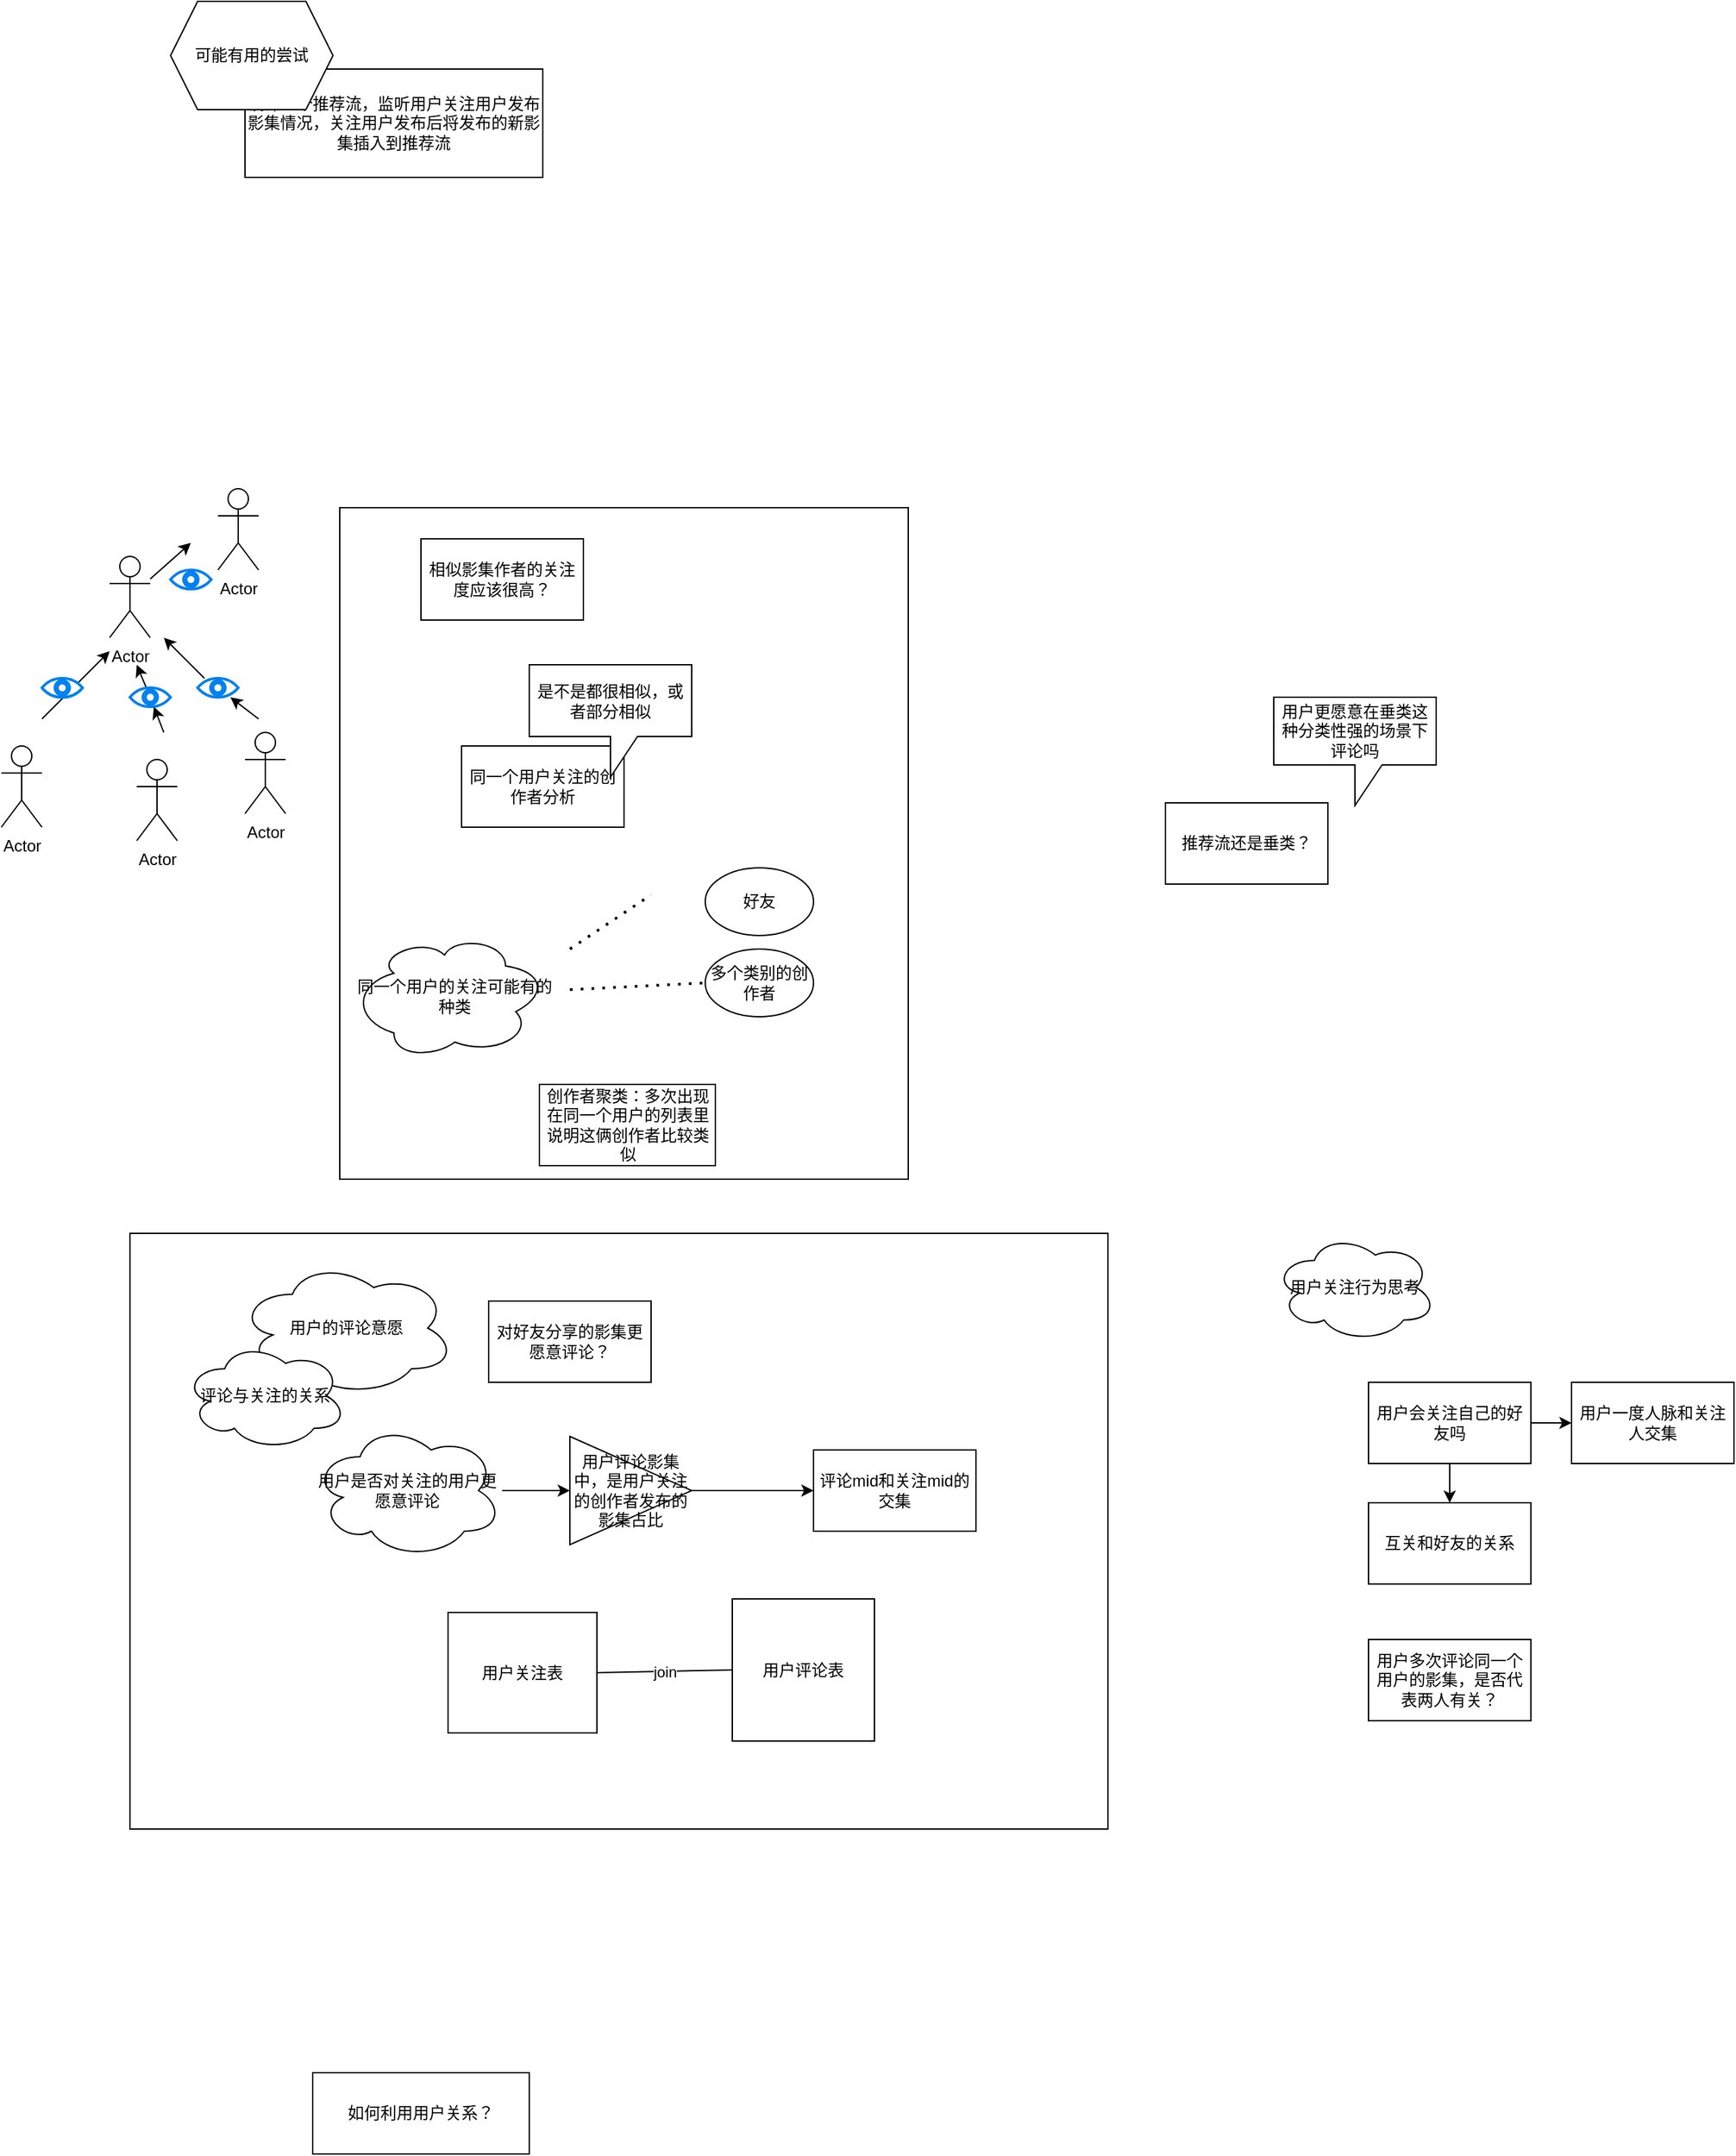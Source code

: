 <mxfile version="14.1.8" type="github">
  <diagram id="dOFuiFwntcqT5JKXSm8d" name="Page-1">
    <mxGraphModel dx="602" dy="552" grid="1" gridSize="10" guides="1" tooltips="1" connect="1" arrows="1" fold="1" page="1" pageScale="1" pageWidth="827" pageHeight="1169" math="0" shadow="0">
      <root>
        <mxCell id="0" />
        <mxCell id="1" parent="0" />
        <mxCell id="rdN8tX-XrbKSmI1yQe68-52" value="" style="rounded=0;whiteSpace=wrap;html=1;" vertex="1" parent="1">
          <mxGeometry x="390" y="374" width="420" height="496" as="geometry" />
        </mxCell>
        <mxCell id="rdN8tX-XrbKSmI1yQe68-51" value="" style="rounded=0;whiteSpace=wrap;html=1;" vertex="1" parent="1">
          <mxGeometry x="235" y="910" width="722.5" height="440" as="geometry" />
        </mxCell>
        <mxCell id="rdN8tX-XrbKSmI1yQe68-13" value="设计一个推荐流，监听用户关注用户发布影集情况，关注用户发布后将发布的新影集插入到推荐流" style="rounded=0;whiteSpace=wrap;html=1;" vertex="1" parent="1">
          <mxGeometry x="320" y="50" width="220" height="80" as="geometry" />
        </mxCell>
        <mxCell id="rdN8tX-XrbKSmI1yQe68-14" value="Actor" style="shape=umlActor;verticalLabelPosition=bottom;verticalAlign=top;html=1;outlineConnect=0;" vertex="1" parent="1">
          <mxGeometry x="220" y="410" width="30" height="60" as="geometry" />
        </mxCell>
        <mxCell id="rdN8tX-XrbKSmI1yQe68-15" value="Actor" style="shape=umlActor;verticalLabelPosition=bottom;verticalAlign=top;html=1;outlineConnect=0;" vertex="1" parent="1">
          <mxGeometry x="140" y="550" width="30" height="60" as="geometry" />
        </mxCell>
        <mxCell id="rdN8tX-XrbKSmI1yQe68-16" value="Actor" style="shape=umlActor;verticalLabelPosition=bottom;verticalAlign=top;html=1;outlineConnect=0;" vertex="1" parent="1">
          <mxGeometry x="240" y="560" width="30" height="60" as="geometry" />
        </mxCell>
        <mxCell id="rdN8tX-XrbKSmI1yQe68-17" value="Actor" style="shape=umlActor;verticalLabelPosition=bottom;verticalAlign=top;html=1;outlineConnect=0;" vertex="1" parent="1">
          <mxGeometry x="320" y="540" width="30" height="60" as="geometry" />
        </mxCell>
        <mxCell id="rdN8tX-XrbKSmI1yQe68-18" value="" style="endArrow=classic;html=1;" edge="1" parent="1">
          <mxGeometry width="50" height="50" relative="1" as="geometry">
            <mxPoint x="170" y="530" as="sourcePoint" />
            <mxPoint x="220" y="480" as="targetPoint" />
          </mxGeometry>
        </mxCell>
        <mxCell id="rdN8tX-XrbKSmI1yQe68-19" value="" style="endArrow=classic;html=1;" edge="1" parent="1" source="rdN8tX-XrbKSmI1yQe68-22">
          <mxGeometry width="50" height="50" relative="1" as="geometry">
            <mxPoint x="260" y="540" as="sourcePoint" />
            <mxPoint x="240" y="490" as="targetPoint" />
          </mxGeometry>
        </mxCell>
        <mxCell id="rdN8tX-XrbKSmI1yQe68-20" value="" style="endArrow=classic;html=1;exitX=0.167;exitY=0.004;exitDx=0;exitDy=0;exitPerimeter=0;" edge="1" parent="1" source="rdN8tX-XrbKSmI1yQe68-24">
          <mxGeometry width="50" height="50" relative="1" as="geometry">
            <mxPoint x="350" y="470" as="sourcePoint" />
            <mxPoint x="260" y="470" as="targetPoint" />
            <Array as="points">
              <mxPoint x="270" y="480" />
            </Array>
          </mxGeometry>
        </mxCell>
        <mxCell id="rdN8tX-XrbKSmI1yQe68-21" value="" style="html=1;verticalLabelPosition=bottom;align=center;labelBackgroundColor=#ffffff;verticalAlign=top;strokeWidth=2;strokeColor=#0080F0;shadow=0;dashed=0;shape=mxgraph.ios7.icons.eye;" vertex="1" parent="1">
          <mxGeometry x="170" y="500" width="30" height="14.1" as="geometry" />
        </mxCell>
        <mxCell id="rdN8tX-XrbKSmI1yQe68-22" value="" style="html=1;verticalLabelPosition=bottom;align=center;labelBackgroundColor=#ffffff;verticalAlign=top;strokeWidth=2;strokeColor=#0080F0;shadow=0;dashed=0;shape=mxgraph.ios7.icons.eye;" vertex="1" parent="1">
          <mxGeometry x="235" y="506.95" width="30" height="14.1" as="geometry" />
        </mxCell>
        <mxCell id="rdN8tX-XrbKSmI1yQe68-23" value="" style="endArrow=classic;html=1;" edge="1" parent="1" target="rdN8tX-XrbKSmI1yQe68-22">
          <mxGeometry width="50" height="50" relative="1" as="geometry">
            <mxPoint x="260" y="540" as="sourcePoint" />
            <mxPoint x="240" y="490" as="targetPoint" />
          </mxGeometry>
        </mxCell>
        <mxCell id="rdN8tX-XrbKSmI1yQe68-24" value="" style="html=1;verticalLabelPosition=bottom;align=center;labelBackgroundColor=#ffffff;verticalAlign=top;strokeWidth=2;strokeColor=#0080F0;shadow=0;dashed=0;shape=mxgraph.ios7.icons.eye;" vertex="1" parent="1">
          <mxGeometry x="285" y="499.95" width="30" height="14.1" as="geometry" />
        </mxCell>
        <mxCell id="rdN8tX-XrbKSmI1yQe68-25" value="" style="endArrow=classic;html=1;" edge="1" parent="1" target="rdN8tX-XrbKSmI1yQe68-24">
          <mxGeometry width="50" height="50" relative="1" as="geometry">
            <mxPoint x="330.0" y="530" as="sourcePoint" />
            <mxPoint x="270" y="480" as="targetPoint" />
          </mxGeometry>
        </mxCell>
        <mxCell id="rdN8tX-XrbKSmI1yQe68-26" value="" style="endArrow=classic;html=1;" edge="1" parent="1" source="rdN8tX-XrbKSmI1yQe68-14">
          <mxGeometry width="50" height="50" relative="1" as="geometry">
            <mxPoint x="330.01" y="469.996" as="sourcePoint" />
            <mxPoint x="280" y="400" as="targetPoint" />
            <Array as="points" />
          </mxGeometry>
        </mxCell>
        <mxCell id="rdN8tX-XrbKSmI1yQe68-27" value="Actor" style="shape=umlActor;verticalLabelPosition=bottom;verticalAlign=top;html=1;outlineConnect=0;" vertex="1" parent="1">
          <mxGeometry x="300" y="360" width="30" height="60" as="geometry" />
        </mxCell>
        <mxCell id="rdN8tX-XrbKSmI1yQe68-28" value="" style="html=1;verticalLabelPosition=bottom;align=center;labelBackgroundColor=#ffffff;verticalAlign=top;strokeWidth=2;strokeColor=#0080F0;shadow=0;dashed=0;shape=mxgraph.ios7.icons.eye;" vertex="1" parent="1">
          <mxGeometry x="265" y="420" width="30" height="14.1" as="geometry" />
        </mxCell>
        <mxCell id="rdN8tX-XrbKSmI1yQe68-29" value="相似影集作者的关注度应该很高？" style="rounded=0;whiteSpace=wrap;html=1;" vertex="1" parent="1">
          <mxGeometry x="450" y="397" width="120" height="60" as="geometry" />
        </mxCell>
        <mxCell id="rdN8tX-XrbKSmI1yQe68-30" value="同一个用户关注的创作者分析" style="rounded=0;whiteSpace=wrap;html=1;" vertex="1" parent="1">
          <mxGeometry x="480" y="550" width="120" height="60" as="geometry" />
        </mxCell>
        <mxCell id="rdN8tX-XrbKSmI1yQe68-31" value="是不是都很相似，或者部分相似" style="shape=callout;whiteSpace=wrap;html=1;perimeter=calloutPerimeter;" vertex="1" parent="1">
          <mxGeometry x="530" y="490" width="120" height="83" as="geometry" />
        </mxCell>
        <mxCell id="rdN8tX-XrbKSmI1yQe68-32" value="同一个用户的关注可能有的种类" style="ellipse;shape=cloud;whiteSpace=wrap;html=1;direction=south;" vertex="1" parent="1">
          <mxGeometry x="400" y="690" width="150" height="90" as="geometry" />
        </mxCell>
        <mxCell id="rdN8tX-XrbKSmI1yQe68-33" value="好友" style="ellipse;whiteSpace=wrap;html=1;" vertex="1" parent="1">
          <mxGeometry x="660" y="640" width="80" height="50" as="geometry" />
        </mxCell>
        <mxCell id="rdN8tX-XrbKSmI1yQe68-34" value="多个类别的创作者" style="ellipse;whiteSpace=wrap;html=1;" vertex="1" parent="1">
          <mxGeometry x="660" y="700" width="80" height="50" as="geometry" />
        </mxCell>
        <mxCell id="rdN8tX-XrbKSmI1yQe68-36" value="创作者聚类：多次出现在同一个用户的列表里说明这俩创作者比较类似" style="rounded=0;whiteSpace=wrap;html=1;" vertex="1" parent="1">
          <mxGeometry x="537.5" y="800" width="130" height="60" as="geometry" />
        </mxCell>
        <mxCell id="rdN8tX-XrbKSmI1yQe68-39" value="" style="endArrow=none;dashed=1;html=1;dashPattern=1 3;strokeWidth=2;" edge="1" parent="1">
          <mxGeometry width="50" height="50" relative="1" as="geometry">
            <mxPoint x="560" y="700" as="sourcePoint" />
            <mxPoint x="620" y="660" as="targetPoint" />
          </mxGeometry>
        </mxCell>
        <mxCell id="rdN8tX-XrbKSmI1yQe68-40" value="" style="endArrow=none;dashed=1;html=1;dashPattern=1 3;strokeWidth=2;entryX=0;entryY=0.5;entryDx=0;entryDy=0;" edge="1" parent="1" target="rdN8tX-XrbKSmI1yQe68-34">
          <mxGeometry width="50" height="50" relative="1" as="geometry">
            <mxPoint x="560" y="730" as="sourcePoint" />
            <mxPoint x="630" y="670" as="targetPoint" />
          </mxGeometry>
        </mxCell>
        <mxCell id="rdN8tX-XrbKSmI1yQe68-41" value="用户的评论意愿" style="ellipse;shape=cloud;whiteSpace=wrap;html=1;" vertex="1" parent="1">
          <mxGeometry x="315" y="930" width="160" height="100" as="geometry" />
        </mxCell>
        <mxCell id="rdN8tX-XrbKSmI1yQe68-45" value="" style="edgeStyle=orthogonalEdgeStyle;rounded=0;orthogonalLoop=1;jettySize=auto;html=1;" edge="1" parent="1" source="rdN8tX-XrbKSmI1yQe68-42" target="rdN8tX-XrbKSmI1yQe68-43">
          <mxGeometry relative="1" as="geometry" />
        </mxCell>
        <mxCell id="rdN8tX-XrbKSmI1yQe68-42" value="用户是否对关注的用户更愿意评论" style="ellipse;shape=cloud;whiteSpace=wrap;html=1;" vertex="1" parent="1">
          <mxGeometry x="370" y="1050" width="140" height="100" as="geometry" />
        </mxCell>
        <mxCell id="rdN8tX-XrbKSmI1yQe68-47" value="" style="edgeStyle=orthogonalEdgeStyle;rounded=0;orthogonalLoop=1;jettySize=auto;html=1;" edge="1" parent="1" source="rdN8tX-XrbKSmI1yQe68-43" target="rdN8tX-XrbKSmI1yQe68-46">
          <mxGeometry relative="1" as="geometry" />
        </mxCell>
        <mxCell id="rdN8tX-XrbKSmI1yQe68-43" value="用户评论影集中，是用户关注的创作者发布的影集占比" style="triangle;whiteSpace=wrap;html=1;" vertex="1" parent="1">
          <mxGeometry x="560" y="1060" width="90" height="80" as="geometry" />
        </mxCell>
        <mxCell id="rdN8tX-XrbKSmI1yQe68-46" value="评论mid和关注mid的交集" style="rounded=0;whiteSpace=wrap;html=1;" vertex="1" parent="1">
          <mxGeometry x="740" y="1070" width="120" height="60" as="geometry" />
        </mxCell>
        <mxCell id="rdN8tX-XrbKSmI1yQe68-48" value="用户关注表" style="rounded=0;whiteSpace=wrap;html=1;" vertex="1" parent="1">
          <mxGeometry x="470" y="1190" width="110" height="89" as="geometry" />
        </mxCell>
        <mxCell id="rdN8tX-XrbKSmI1yQe68-49" value="用户评论表" style="whiteSpace=wrap;html=1;aspect=fixed;" vertex="1" parent="1">
          <mxGeometry x="680" y="1180" width="105" height="105" as="geometry" />
        </mxCell>
        <mxCell id="rdN8tX-XrbKSmI1yQe68-50" value="join" style="endArrow=none;html=1;entryX=0;entryY=0.5;entryDx=0;entryDy=0;exitX=1;exitY=0.5;exitDx=0;exitDy=0;" edge="1" parent="1" source="rdN8tX-XrbKSmI1yQe68-48" target="rdN8tX-XrbKSmI1yQe68-49">
          <mxGeometry width="50" height="50" relative="1" as="geometry">
            <mxPoint x="530" y="1250" as="sourcePoint" />
            <mxPoint x="580" y="1200" as="targetPoint" />
          </mxGeometry>
        </mxCell>
        <mxCell id="rdN8tX-XrbKSmI1yQe68-53" value="对好友分享的影集更愿意评论？" style="rounded=0;whiteSpace=wrap;html=1;" vertex="1" parent="1">
          <mxGeometry x="500" y="960" width="120" height="60" as="geometry" />
        </mxCell>
        <mxCell id="rdN8tX-XrbKSmI1yQe68-54" value="推荐流还是垂类？" style="rounded=0;whiteSpace=wrap;html=1;" vertex="1" parent="1">
          <mxGeometry x="1000" y="592" width="120" height="60" as="geometry" />
        </mxCell>
        <mxCell id="rdN8tX-XrbKSmI1yQe68-55" value="用户更愿意在垂类这种分类性强的场景下评论吗" style="shape=callout;whiteSpace=wrap;html=1;perimeter=calloutPerimeter;" vertex="1" parent="1">
          <mxGeometry x="1080" y="514" width="120" height="80" as="geometry" />
        </mxCell>
        <mxCell id="rdN8tX-XrbKSmI1yQe68-58" value="" style="edgeStyle=orthogonalEdgeStyle;rounded=0;orthogonalLoop=1;jettySize=auto;html=1;" edge="1" parent="1" source="rdN8tX-XrbKSmI1yQe68-56" target="rdN8tX-XrbKSmI1yQe68-57">
          <mxGeometry relative="1" as="geometry" />
        </mxCell>
        <mxCell id="rdN8tX-XrbKSmI1yQe68-60" value="" style="edgeStyle=orthogonalEdgeStyle;rounded=0;orthogonalLoop=1;jettySize=auto;html=1;" edge="1" parent="1" source="rdN8tX-XrbKSmI1yQe68-56" target="rdN8tX-XrbKSmI1yQe68-59">
          <mxGeometry relative="1" as="geometry" />
        </mxCell>
        <mxCell id="rdN8tX-XrbKSmI1yQe68-56" value="用户会关注自己的好友吗" style="rounded=0;whiteSpace=wrap;html=1;" vertex="1" parent="1">
          <mxGeometry x="1150" y="1020" width="120" height="60" as="geometry" />
        </mxCell>
        <mxCell id="rdN8tX-XrbKSmI1yQe68-57" value="用户一度人脉和关注人交集" style="rounded=0;whiteSpace=wrap;html=1;" vertex="1" parent="1">
          <mxGeometry x="1300" y="1020" width="120" height="60" as="geometry" />
        </mxCell>
        <mxCell id="rdN8tX-XrbKSmI1yQe68-59" value="互关和好友的关系" style="rounded=0;whiteSpace=wrap;html=1;" vertex="1" parent="1">
          <mxGeometry x="1150" y="1109" width="120" height="60" as="geometry" />
        </mxCell>
        <mxCell id="rdN8tX-XrbKSmI1yQe68-61" value="用户多次评论同一个用户的影集，是否代表两人有关？" style="rounded=0;whiteSpace=wrap;html=1;" vertex="1" parent="1">
          <mxGeometry x="1150" y="1210" width="120" height="60" as="geometry" />
        </mxCell>
        <mxCell id="rdN8tX-XrbKSmI1yQe68-62" value="如何利用用户关系？" style="rounded=0;whiteSpace=wrap;html=1;" vertex="1" parent="1">
          <mxGeometry x="370" y="1530" width="160" height="60" as="geometry" />
        </mxCell>
        <mxCell id="rdN8tX-XrbKSmI1yQe68-63" value="评论与关注的关系" style="ellipse;shape=cloud;whiteSpace=wrap;html=1;" vertex="1" parent="1">
          <mxGeometry x="275" y="990" width="120" height="80" as="geometry" />
        </mxCell>
        <mxCell id="rdN8tX-XrbKSmI1yQe68-64" value="用户关注行为思考" style="ellipse;shape=cloud;whiteSpace=wrap;html=1;" vertex="1" parent="1">
          <mxGeometry x="1080" y="910" width="120" height="80" as="geometry" />
        </mxCell>
        <mxCell id="rdN8tX-XrbKSmI1yQe68-65" value="可能有用的尝试" style="shape=hexagon;perimeter=hexagonPerimeter2;whiteSpace=wrap;html=1;fixedSize=1;" vertex="1" parent="1">
          <mxGeometry x="265" width="120" height="80" as="geometry" />
        </mxCell>
      </root>
    </mxGraphModel>
  </diagram>
</mxfile>

